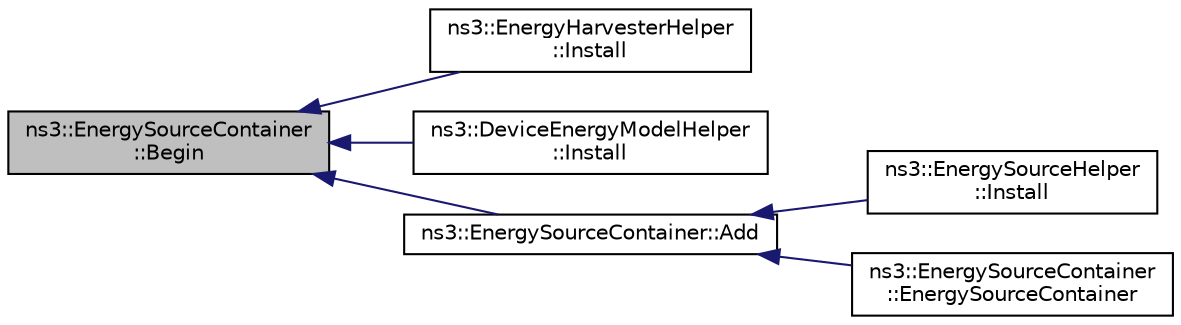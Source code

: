 digraph "ns3::EnergySourceContainer::Begin"
{
  edge [fontname="Helvetica",fontsize="10",labelfontname="Helvetica",labelfontsize="10"];
  node [fontname="Helvetica",fontsize="10",shape=record];
  rankdir="LR";
  Node1 [label="ns3::EnergySourceContainer\l::Begin",height=0.2,width=0.4,color="black", fillcolor="grey75", style="filled", fontcolor="black"];
  Node1 -> Node2 [dir="back",color="midnightblue",fontsize="10",style="solid"];
  Node2 [label="ns3::EnergyHarvesterHelper\l::Install",height=0.2,width=0.4,color="black", fillcolor="white", style="filled",URL="$d5/dbd/classns3_1_1EnergyHarvesterHelper.html#a84cf9de6031011a94e84b44b7741eb91"];
  Node1 -> Node3 [dir="back",color="midnightblue",fontsize="10",style="solid"];
  Node3 [label="ns3::DeviceEnergyModelHelper\l::Install",height=0.2,width=0.4,color="black", fillcolor="white", style="filled",URL="$d5/d68/classns3_1_1DeviceEnergyModelHelper.html#a11fe4216c2fdf2442cf2109b9e5eee21"];
  Node1 -> Node4 [dir="back",color="midnightblue",fontsize="10",style="solid"];
  Node4 [label="ns3::EnergySourceContainer::Add",height=0.2,width=0.4,color="black", fillcolor="white", style="filled",URL="$d1/d34/classns3_1_1EnergySourceContainer.html#a8a2ee083f2b448ee87393b280b7407b9"];
  Node4 -> Node5 [dir="back",color="midnightblue",fontsize="10",style="solid"];
  Node5 [label="ns3::EnergySourceHelper\l::Install",height=0.2,width=0.4,color="black", fillcolor="white", style="filled",URL="$d5/db5/classns3_1_1EnergySourceHelper.html#a68818ee5bdc399fcf9023757355688a6"];
  Node4 -> Node6 [dir="back",color="midnightblue",fontsize="10",style="solid"];
  Node6 [label="ns3::EnergySourceContainer\l::EnergySourceContainer",height=0.2,width=0.4,color="black", fillcolor="white", style="filled",URL="$d1/d34/classns3_1_1EnergySourceContainer.html#a330a725e90a489fb1339624754a8f4c3"];
}
